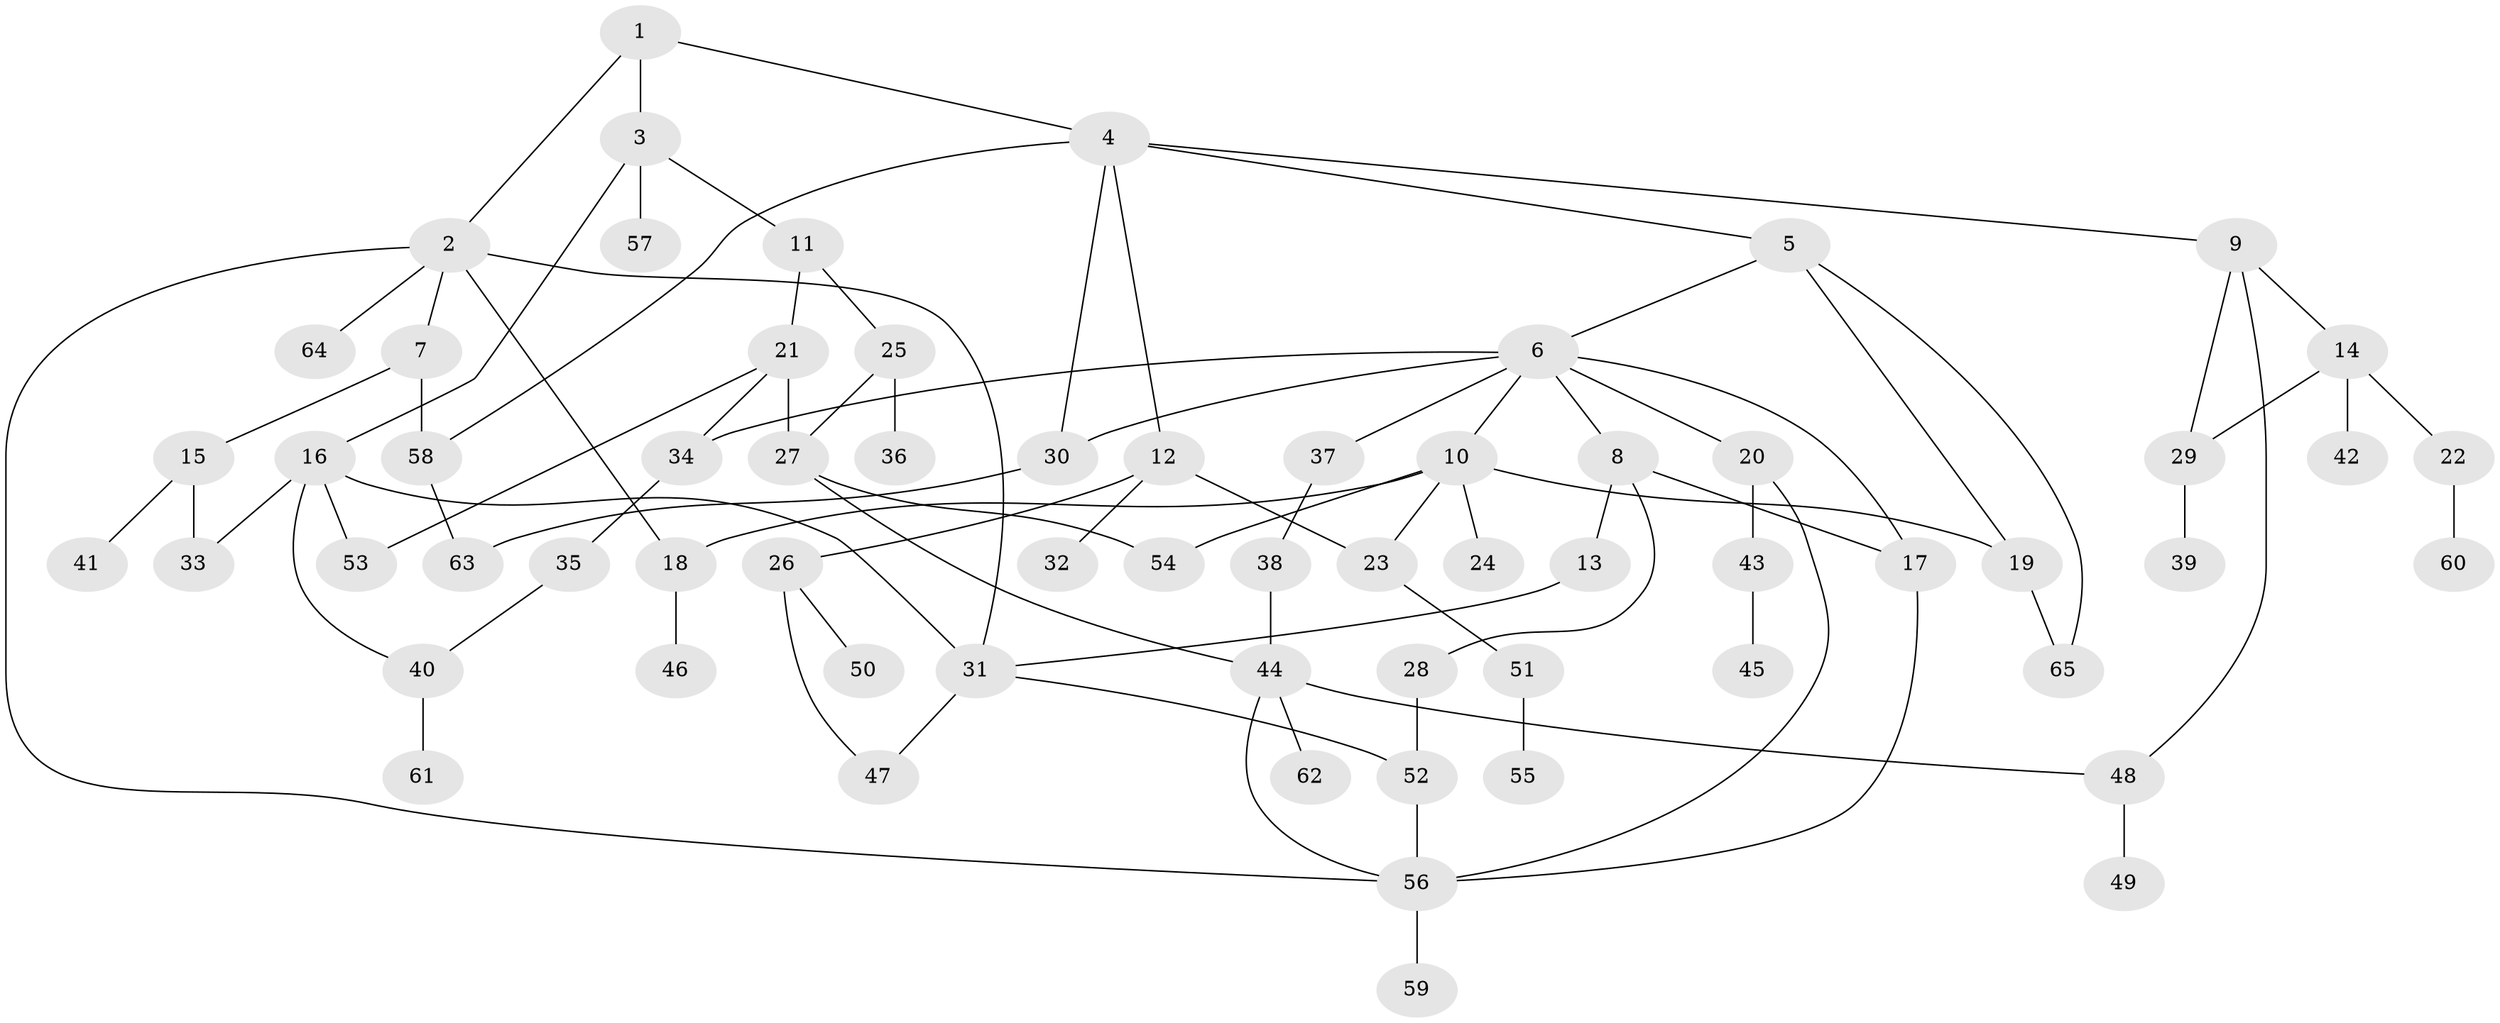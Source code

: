 // Generated by graph-tools (version 1.1) at 2025/42/03/09/25 04:42:47]
// undirected, 65 vertices, 89 edges
graph export_dot {
graph [start="1"]
  node [color=gray90,style=filled];
  1;
  2;
  3;
  4;
  5;
  6;
  7;
  8;
  9;
  10;
  11;
  12;
  13;
  14;
  15;
  16;
  17;
  18;
  19;
  20;
  21;
  22;
  23;
  24;
  25;
  26;
  27;
  28;
  29;
  30;
  31;
  32;
  33;
  34;
  35;
  36;
  37;
  38;
  39;
  40;
  41;
  42;
  43;
  44;
  45;
  46;
  47;
  48;
  49;
  50;
  51;
  52;
  53;
  54;
  55;
  56;
  57;
  58;
  59;
  60;
  61;
  62;
  63;
  64;
  65;
  1 -- 2;
  1 -- 3;
  1 -- 4;
  2 -- 7;
  2 -- 18;
  2 -- 64;
  2 -- 31;
  2 -- 56;
  3 -- 11;
  3 -- 16;
  3 -- 57;
  4 -- 5;
  4 -- 9;
  4 -- 12;
  4 -- 58;
  4 -- 30;
  5 -- 6;
  5 -- 65;
  5 -- 19;
  6 -- 8;
  6 -- 10;
  6 -- 17;
  6 -- 20;
  6 -- 30;
  6 -- 37;
  6 -- 34;
  7 -- 15;
  7 -- 58;
  8 -- 13;
  8 -- 28;
  8 -- 17;
  9 -- 14;
  9 -- 48;
  9 -- 29;
  10 -- 19;
  10 -- 23;
  10 -- 24;
  10 -- 54;
  10 -- 18;
  11 -- 21;
  11 -- 25;
  12 -- 26;
  12 -- 32;
  12 -- 23;
  13 -- 31;
  14 -- 22;
  14 -- 29;
  14 -- 42;
  15 -- 33;
  15 -- 41;
  16 -- 31;
  16 -- 33;
  16 -- 53;
  16 -- 40;
  17 -- 56;
  18 -- 46;
  19 -- 65;
  20 -- 43;
  20 -- 56;
  21 -- 27;
  21 -- 34;
  21 -- 53;
  22 -- 60;
  23 -- 51;
  25 -- 36;
  25 -- 27;
  26 -- 50;
  26 -- 47;
  27 -- 44;
  27 -- 54;
  28 -- 52;
  29 -- 39;
  30 -- 63;
  31 -- 47;
  31 -- 52;
  34 -- 35;
  35 -- 40;
  37 -- 38;
  38 -- 44;
  40 -- 61;
  43 -- 45;
  44 -- 48;
  44 -- 62;
  44 -- 56;
  48 -- 49;
  51 -- 55;
  52 -- 56;
  56 -- 59;
  58 -- 63;
}
